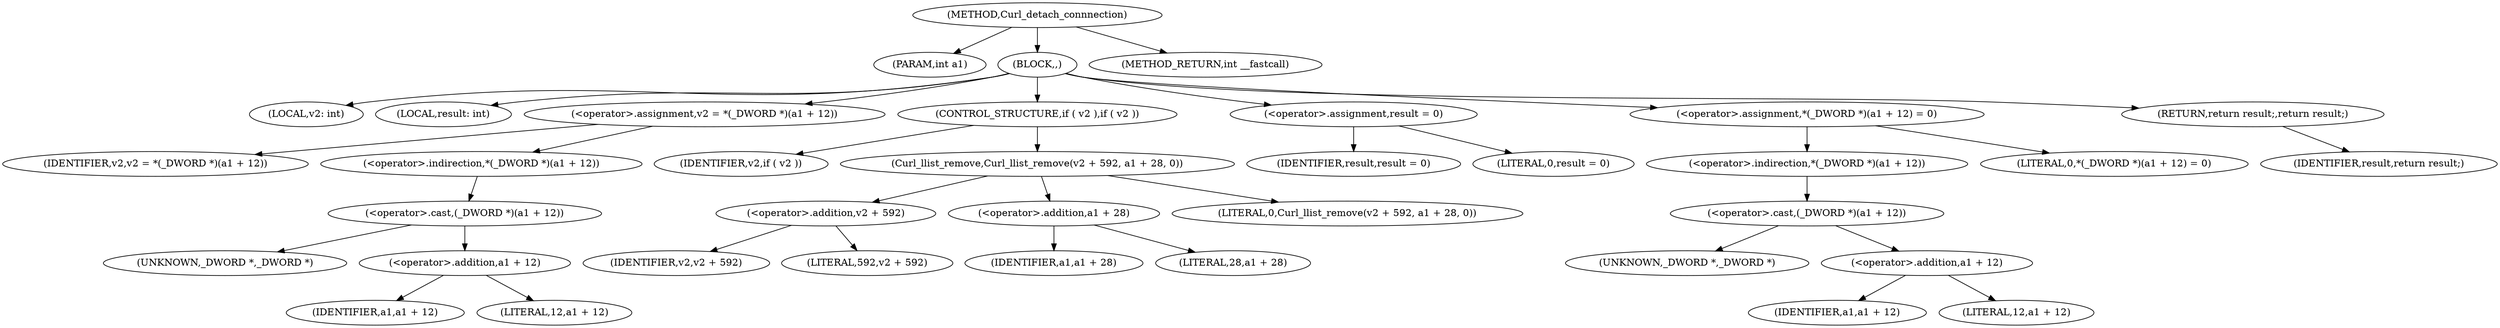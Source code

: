 digraph Curl_detach_connnection {  
"1000103" [label = "(METHOD,Curl_detach_connnection)" ]
"1000104" [label = "(PARAM,int a1)" ]
"1000105" [label = "(BLOCK,,)" ]
"1000106" [label = "(LOCAL,v2: int)" ]
"1000107" [label = "(LOCAL,result: int)" ]
"1000108" [label = "(<operator>.assignment,v2 = *(_DWORD *)(a1 + 12))" ]
"1000109" [label = "(IDENTIFIER,v2,v2 = *(_DWORD *)(a1 + 12))" ]
"1000110" [label = "(<operator>.indirection,*(_DWORD *)(a1 + 12))" ]
"1000111" [label = "(<operator>.cast,(_DWORD *)(a1 + 12))" ]
"1000112" [label = "(UNKNOWN,_DWORD *,_DWORD *)" ]
"1000113" [label = "(<operator>.addition,a1 + 12)" ]
"1000114" [label = "(IDENTIFIER,a1,a1 + 12)" ]
"1000115" [label = "(LITERAL,12,a1 + 12)" ]
"1000116" [label = "(CONTROL_STRUCTURE,if ( v2 ),if ( v2 ))" ]
"1000117" [label = "(IDENTIFIER,v2,if ( v2 ))" ]
"1000118" [label = "(Curl_llist_remove,Curl_llist_remove(v2 + 592, a1 + 28, 0))" ]
"1000119" [label = "(<operator>.addition,v2 + 592)" ]
"1000120" [label = "(IDENTIFIER,v2,v2 + 592)" ]
"1000121" [label = "(LITERAL,592,v2 + 592)" ]
"1000122" [label = "(<operator>.addition,a1 + 28)" ]
"1000123" [label = "(IDENTIFIER,a1,a1 + 28)" ]
"1000124" [label = "(LITERAL,28,a1 + 28)" ]
"1000125" [label = "(LITERAL,0,Curl_llist_remove(v2 + 592, a1 + 28, 0))" ]
"1000126" [label = "(<operator>.assignment,result = 0)" ]
"1000127" [label = "(IDENTIFIER,result,result = 0)" ]
"1000128" [label = "(LITERAL,0,result = 0)" ]
"1000129" [label = "(<operator>.assignment,*(_DWORD *)(a1 + 12) = 0)" ]
"1000130" [label = "(<operator>.indirection,*(_DWORD *)(a1 + 12))" ]
"1000131" [label = "(<operator>.cast,(_DWORD *)(a1 + 12))" ]
"1000132" [label = "(UNKNOWN,_DWORD *,_DWORD *)" ]
"1000133" [label = "(<operator>.addition,a1 + 12)" ]
"1000134" [label = "(IDENTIFIER,a1,a1 + 12)" ]
"1000135" [label = "(LITERAL,12,a1 + 12)" ]
"1000136" [label = "(LITERAL,0,*(_DWORD *)(a1 + 12) = 0)" ]
"1000137" [label = "(RETURN,return result;,return result;)" ]
"1000138" [label = "(IDENTIFIER,result,return result;)" ]
"1000139" [label = "(METHOD_RETURN,int __fastcall)" ]
  "1000103" -> "1000104" 
  "1000103" -> "1000105" 
  "1000103" -> "1000139" 
  "1000105" -> "1000106" 
  "1000105" -> "1000107" 
  "1000105" -> "1000108" 
  "1000105" -> "1000116" 
  "1000105" -> "1000126" 
  "1000105" -> "1000129" 
  "1000105" -> "1000137" 
  "1000108" -> "1000109" 
  "1000108" -> "1000110" 
  "1000110" -> "1000111" 
  "1000111" -> "1000112" 
  "1000111" -> "1000113" 
  "1000113" -> "1000114" 
  "1000113" -> "1000115" 
  "1000116" -> "1000117" 
  "1000116" -> "1000118" 
  "1000118" -> "1000119" 
  "1000118" -> "1000122" 
  "1000118" -> "1000125" 
  "1000119" -> "1000120" 
  "1000119" -> "1000121" 
  "1000122" -> "1000123" 
  "1000122" -> "1000124" 
  "1000126" -> "1000127" 
  "1000126" -> "1000128" 
  "1000129" -> "1000130" 
  "1000129" -> "1000136" 
  "1000130" -> "1000131" 
  "1000131" -> "1000132" 
  "1000131" -> "1000133" 
  "1000133" -> "1000134" 
  "1000133" -> "1000135" 
  "1000137" -> "1000138" 
}
